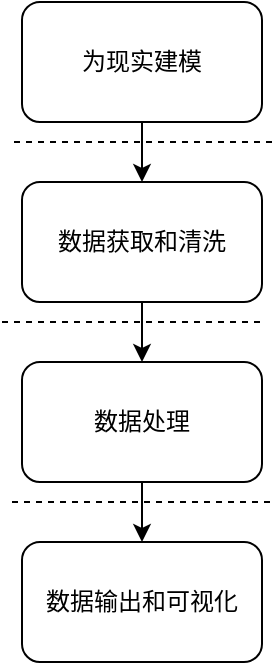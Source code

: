 <mxfile version="15.3.0" type="github">
  <diagram id="GsDLOKu6P4pif-Unxggs" name="Page-1">
    <mxGraphModel dx="1038" dy="547" grid="1" gridSize="10" guides="1" tooltips="1" connect="1" arrows="1" fold="1" page="1" pageScale="1" pageWidth="827" pageHeight="1169" math="0" shadow="0">
      <root>
        <mxCell id="0" />
        <mxCell id="1" parent="0" />
        <mxCell id="2Tmv5vAIBAJj2OIOrJEm-6" style="edgeStyle=orthogonalEdgeStyle;rounded=0;orthogonalLoop=1;jettySize=auto;html=1;exitX=0.5;exitY=1;exitDx=0;exitDy=0;entryX=0.5;entryY=0;entryDx=0;entryDy=0;" edge="1" parent="1" source="2Tmv5vAIBAJj2OIOrJEm-2" target="2Tmv5vAIBAJj2OIOrJEm-3">
          <mxGeometry relative="1" as="geometry" />
        </mxCell>
        <mxCell id="2Tmv5vAIBAJj2OIOrJEm-2" value="为现实建模" style="rounded=1;whiteSpace=wrap;html=1;" vertex="1" parent="1">
          <mxGeometry x="354" y="40" width="120" height="60" as="geometry" />
        </mxCell>
        <mxCell id="2Tmv5vAIBAJj2OIOrJEm-7" style="edgeStyle=orthogonalEdgeStyle;rounded=0;orthogonalLoop=1;jettySize=auto;html=1;exitX=0.5;exitY=1;exitDx=0;exitDy=0;" edge="1" parent="1" source="2Tmv5vAIBAJj2OIOrJEm-3" target="2Tmv5vAIBAJj2OIOrJEm-4">
          <mxGeometry relative="1" as="geometry" />
        </mxCell>
        <mxCell id="2Tmv5vAIBAJj2OIOrJEm-3" value="数据获取和清洗" style="rounded=1;whiteSpace=wrap;html=1;" vertex="1" parent="1">
          <mxGeometry x="354" y="130" width="120" height="60" as="geometry" />
        </mxCell>
        <mxCell id="2Tmv5vAIBAJj2OIOrJEm-8" style="edgeStyle=orthogonalEdgeStyle;rounded=0;orthogonalLoop=1;jettySize=auto;html=1;exitX=0.5;exitY=1;exitDx=0;exitDy=0;entryX=0.5;entryY=0;entryDx=0;entryDy=0;" edge="1" parent="1" source="2Tmv5vAIBAJj2OIOrJEm-4" target="2Tmv5vAIBAJj2OIOrJEm-5">
          <mxGeometry relative="1" as="geometry" />
        </mxCell>
        <mxCell id="2Tmv5vAIBAJj2OIOrJEm-4" value="数据处理" style="rounded=1;whiteSpace=wrap;html=1;" vertex="1" parent="1">
          <mxGeometry x="354" y="220" width="120" height="60" as="geometry" />
        </mxCell>
        <mxCell id="2Tmv5vAIBAJj2OIOrJEm-5" value="数据输出和可视化" style="rounded=1;whiteSpace=wrap;html=1;" vertex="1" parent="1">
          <mxGeometry x="354" y="310" width="120" height="60" as="geometry" />
        </mxCell>
        <mxCell id="2Tmv5vAIBAJj2OIOrJEm-9" value="" style="endArrow=none;dashed=1;html=1;" edge="1" parent="1">
          <mxGeometry width="50" height="50" relative="1" as="geometry">
            <mxPoint x="350" y="110" as="sourcePoint" />
            <mxPoint x="480" y="110" as="targetPoint" />
            <Array as="points" />
          </mxGeometry>
        </mxCell>
        <mxCell id="2Tmv5vAIBAJj2OIOrJEm-10" value="" style="endArrow=none;dashed=1;html=1;" edge="1" parent="1">
          <mxGeometry width="50" height="50" relative="1" as="geometry">
            <mxPoint x="344" y="200" as="sourcePoint" />
            <mxPoint x="474" y="200" as="targetPoint" />
            <Array as="points" />
          </mxGeometry>
        </mxCell>
        <mxCell id="2Tmv5vAIBAJj2OIOrJEm-11" value="" style="endArrow=none;dashed=1;html=1;" edge="1" parent="1">
          <mxGeometry width="50" height="50" relative="1" as="geometry">
            <mxPoint x="349" y="290" as="sourcePoint" />
            <mxPoint x="479" y="290" as="targetPoint" />
            <Array as="points" />
          </mxGeometry>
        </mxCell>
      </root>
    </mxGraphModel>
  </diagram>
</mxfile>
